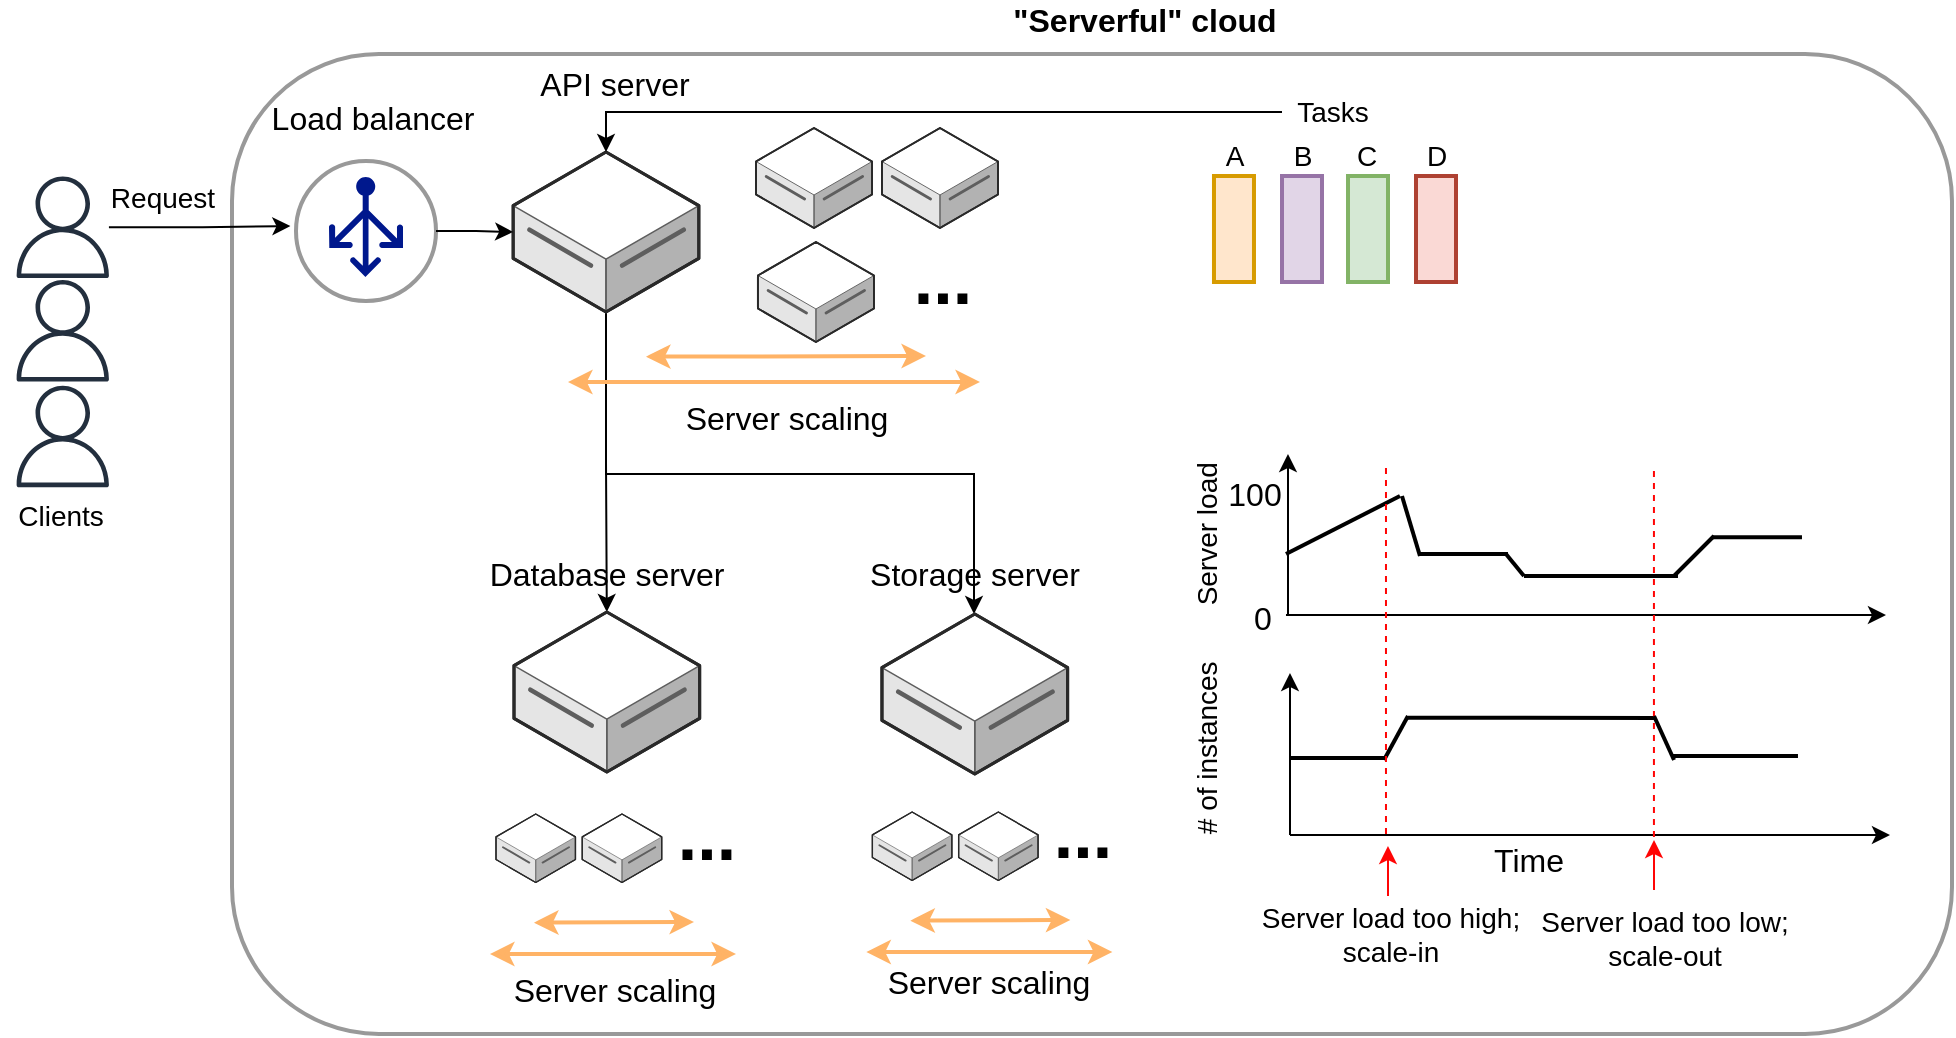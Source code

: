 <mxfile version="13.3.6" type="device"><diagram id="MlUw4_wQZ-3IF-fMYWxY" name="Page-1"><mxGraphModel dx="2500" dy="936" grid="1" gridSize="10" guides="1" tooltips="1" connect="1" arrows="1" fold="1" page="1" pageScale="1" pageWidth="850" pageHeight="1100" math="0" shadow="0"><root><mxCell id="0"/><mxCell id="1" parent="0"/><mxCell id="yEijPwUlsZvK6dzX7q8j-81" value="" style="rounded=1;whiteSpace=wrap;html=1;strokeColor=#999999;strokeWidth=2;fillColor=none;fontSize=14;" vertex="1" parent="1"><mxGeometry x="-20" y="70" width="860" height="490" as="geometry"/></mxCell><mxCell id="yEijPwUlsZvK6dzX7q8j-1" value="&quot;Serverful&quot; cloud" style="text;html=1;align=center;verticalAlign=middle;resizable=0;points=[];autosize=1;fontStyle=1;fontSize=16;" vertex="1" parent="1"><mxGeometry x="360.99" y="43" width="150" height="20" as="geometry"/></mxCell><mxCell id="yEijPwUlsZvK6dzX7q8j-14" value="" style="verticalLabelPosition=bottom;html=1;verticalAlign=top;strokeWidth=1;align=center;outlineConnect=0;dashed=0;outlineConnect=0;shape=mxgraph.aws3d.dataServer;strokeColor=#5E5E5E;aspect=fixed;fontSize=16;" vertex="1" parent="1"><mxGeometry x="242" y="107" width="58.02" height="50" as="geometry"/></mxCell><mxCell id="yEijPwUlsZvK6dzX7q8j-15" value="" style="verticalLabelPosition=bottom;html=1;verticalAlign=top;strokeWidth=1;align=center;outlineConnect=0;dashed=0;outlineConnect=0;shape=mxgraph.aws3d.dataServer;strokeColor=#5E5E5E;aspect=fixed;fontSize=16;" vertex="1" parent="1"><mxGeometry x="304.98" y="107" width="58.02" height="50" as="geometry"/></mxCell><mxCell id="yEijPwUlsZvK6dzX7q8j-16" value="" style="verticalLabelPosition=bottom;html=1;verticalAlign=top;strokeWidth=1;align=center;outlineConnect=0;dashed=0;outlineConnect=0;shape=mxgraph.aws3d.dataServer;strokeColor=#5E5E5E;aspect=fixed;fontSize=16;" vertex="1" parent="1"><mxGeometry x="242.96" y="164" width="58.02" height="50" as="geometry"/></mxCell><mxCell id="yEijPwUlsZvK6dzX7q8j-17" value="..." style="text;html=1;align=center;verticalAlign=middle;resizable=0;points=[];autosize=1;fontStyle=1;fontSize=35;" vertex="1" parent="1"><mxGeometry x="314.99" y="157" width="40" height="50" as="geometry"/></mxCell><mxCell id="yEijPwUlsZvK6dzX7q8j-29" style="edgeStyle=orthogonalEdgeStyle;rounded=0;orthogonalLoop=1;jettySize=auto;html=1;strokeWidth=1;fontSize=35;" edge="1" parent="1" source="yEijPwUlsZvK6dzX7q8j-5" target="yEijPwUlsZvK6dzX7q8j-6"><mxGeometry relative="1" as="geometry"/></mxCell><mxCell id="yEijPwUlsZvK6dzX7q8j-30" style="edgeStyle=orthogonalEdgeStyle;rounded=0;orthogonalLoop=1;jettySize=auto;html=1;strokeColor=#000000;strokeWidth=1;fontSize=35;" edge="1" parent="1" source="yEijPwUlsZvK6dzX7q8j-5" target="yEijPwUlsZvK6dzX7q8j-7"><mxGeometry relative="1" as="geometry"><Array as="points"><mxPoint x="167" y="280"/><mxPoint x="351" y="280"/></Array></mxGeometry></mxCell><mxCell id="yEijPwUlsZvK6dzX7q8j-5" value="" style="verticalLabelPosition=bottom;html=1;verticalAlign=top;strokeWidth=1;align=center;outlineConnect=0;dashed=0;outlineConnect=0;shape=mxgraph.aws3d.dataServer;strokeColor=#5E5E5E;aspect=fixed;fontSize=16;" vertex="1" parent="1"><mxGeometry x="120.585" y="119" width="92.83" height="80" as="geometry"/></mxCell><mxCell id="yEijPwUlsZvK6dzX7q8j-8" value="API server" style="text;html=1;align=center;verticalAlign=middle;resizable=0;points=[];autosize=1;fontSize=16;" vertex="1" parent="1"><mxGeometry x="125.99" y="75" width="90" height="20" as="geometry"/></mxCell><mxCell id="yEijPwUlsZvK6dzX7q8j-24" value="" style="endArrow=classic;startArrow=classic;html=1;fontSize=35;strokeWidth=2;strokeColor=#FFB366;" edge="1" parent="1"><mxGeometry width="50" height="50" relative="1" as="geometry"><mxPoint x="327" y="221" as="sourcePoint"/><mxPoint x="187.0" y="221.328" as="targetPoint"/></mxGeometry></mxCell><mxCell id="yEijPwUlsZvK6dzX7q8j-26" value="" style="endArrow=classic;startArrow=classic;html=1;fontSize=35;strokeWidth=2;strokeColor=#FFB366;" edge="1" parent="1"><mxGeometry width="50" height="50" relative="1" as="geometry"><mxPoint x="354" y="234" as="sourcePoint"/><mxPoint x="148" y="234" as="targetPoint"/></mxGeometry></mxCell><mxCell id="yEijPwUlsZvK6dzX7q8j-108" style="edgeStyle=orthogonalEdgeStyle;rounded=0;orthogonalLoop=1;jettySize=auto;html=1;entryX=-0.04;entryY=0.464;entryDx=0;entryDy=0;entryPerimeter=0;strokeColor=#000000;strokeWidth=1;fontSize=12;" edge="1" parent="1" source="yEijPwUlsZvK6dzX7q8j-27" target="yEijPwUlsZvK6dzX7q8j-103"><mxGeometry relative="1" as="geometry"/></mxCell><mxCell id="yEijPwUlsZvK6dzX7q8j-27" value="" style="outlineConnect=0;fontColor=#232F3E;gradientColor=none;fillColor=#232F3E;strokeColor=none;dashed=0;verticalLabelPosition=bottom;verticalAlign=top;align=center;html=1;fontSize=12;fontStyle=0;aspect=fixed;pointerEvents=1;shape=mxgraph.aws4.user;" vertex="1" parent="1"><mxGeometry x="-130" y="131.23" width="50.77" height="50.77" as="geometry"/></mxCell><mxCell id="yEijPwUlsZvK6dzX7q8j-28" value="Server scaling" style="text;html=1;align=center;verticalAlign=middle;resizable=0;points=[];autosize=1;fontSize=16;" vertex="1" parent="1"><mxGeometry x="197" y="242" width="120" height="20" as="geometry"/></mxCell><mxCell id="yEijPwUlsZvK6dzX7q8j-31" value="" style="verticalLabelPosition=bottom;html=1;verticalAlign=top;strokeWidth=1;align=center;outlineConnect=0;dashed=0;outlineConnect=0;shape=mxgraph.aws3d.dataServer;strokeColor=#5E5E5E;aspect=fixed;fontSize=16;" vertex="1" parent="1"><mxGeometry x="112" y="450" width="39.727" height="34.236" as="geometry"/></mxCell><mxCell id="yEijPwUlsZvK6dzX7q8j-32" value="" style="verticalLabelPosition=bottom;html=1;verticalAlign=top;strokeWidth=1;align=center;outlineConnect=0;dashed=0;outlineConnect=0;shape=mxgraph.aws3d.dataServer;strokeColor=#5E5E5E;aspect=fixed;fontSize=16;" vertex="1" parent="1"><mxGeometry x="155.123" y="450" width="39.727" height="34.236" as="geometry"/></mxCell><mxCell id="yEijPwUlsZvK6dzX7q8j-34" value="..." style="text;html=1;align=center;verticalAlign=middle;resizable=0;points=[];autosize=1;fontStyle=1;fontSize=35;" vertex="1" parent="1"><mxGeometry x="196.997" y="435.233" width="40" height="50" as="geometry"/></mxCell><mxCell id="yEijPwUlsZvK6dzX7q8j-36" value="" style="endArrow=classic;startArrow=classic;html=1;fontSize=35;strokeWidth=2;strokeColor=#FFB366;" edge="1" parent="1"><mxGeometry width="50" height="50" relative="1" as="geometry"><mxPoint x="211" y="504" as="sourcePoint"/><mxPoint x="131" y="504.328" as="targetPoint"/></mxGeometry></mxCell><mxCell id="yEijPwUlsZvK6dzX7q8j-37" value="" style="endArrow=classic;startArrow=classic;html=1;fontSize=35;strokeWidth=2;strokeColor=#FFB366;" edge="1" parent="1"><mxGeometry width="50" height="50" relative="1" as="geometry"><mxPoint x="232" y="520" as="sourcePoint"/><mxPoint x="108.99" y="520" as="targetPoint"/></mxGeometry></mxCell><mxCell id="yEijPwUlsZvK6dzX7q8j-39" value="" style="verticalLabelPosition=bottom;html=1;verticalAlign=top;strokeWidth=1;align=center;outlineConnect=0;dashed=0;outlineConnect=0;shape=mxgraph.aws3d.dataServer;strokeColor=#5E5E5E;aspect=fixed;fontSize=16;" vertex="1" parent="1"><mxGeometry x="300.19" y="449" width="39.727" height="34.236" as="geometry"/></mxCell><mxCell id="yEijPwUlsZvK6dzX7q8j-40" value="" style="verticalLabelPosition=bottom;html=1;verticalAlign=top;strokeWidth=1;align=center;outlineConnect=0;dashed=0;outlineConnect=0;shape=mxgraph.aws3d.dataServer;strokeColor=#5E5E5E;aspect=fixed;fontSize=16;" vertex="1" parent="1"><mxGeometry x="343.313" y="449" width="39.727" height="34.236" as="geometry"/></mxCell><mxCell id="yEijPwUlsZvK6dzX7q8j-41" value="..." style="text;html=1;align=center;verticalAlign=middle;resizable=0;points=[];autosize=1;fontStyle=1;fontSize=35;" vertex="1" parent="1"><mxGeometry x="385.187" y="434.233" width="40" height="50" as="geometry"/></mxCell><mxCell id="yEijPwUlsZvK6dzX7q8j-42" value="" style="endArrow=classic;startArrow=classic;html=1;fontSize=35;strokeWidth=2;strokeColor=#FFB366;" edge="1" parent="1"><mxGeometry width="50" height="50" relative="1" as="geometry"><mxPoint x="399.19" y="503" as="sourcePoint"/><mxPoint x="319.19" y="503.328" as="targetPoint"/></mxGeometry></mxCell><mxCell id="yEijPwUlsZvK6dzX7q8j-43" value="" style="endArrow=classic;startArrow=classic;html=1;fontSize=35;strokeWidth=2;strokeColor=#FFB366;" edge="1" parent="1"><mxGeometry width="50" height="50" relative="1" as="geometry"><mxPoint x="420.19" y="519" as="sourcePoint"/><mxPoint x="297.18" y="519" as="targetPoint"/></mxGeometry></mxCell><mxCell id="yEijPwUlsZvK6dzX7q8j-44" value="" style="endArrow=classic;html=1;strokeColor=#000000;strokeWidth=1;fontSize=35;" edge="1" parent="1"><mxGeometry width="50" height="50" relative="1" as="geometry"><mxPoint x="507.99" y="351" as="sourcePoint"/><mxPoint x="507.99" y="270" as="targetPoint"/></mxGeometry></mxCell><mxCell id="yEijPwUlsZvK6dzX7q8j-45" value="" style="endArrow=classic;html=1;strokeColor=#000000;strokeWidth=1;fontSize=35;" edge="1" parent="1"><mxGeometry width="50" height="50" relative="1" as="geometry"><mxPoint x="506.99" y="350.5" as="sourcePoint"/><mxPoint x="806.99" y="350.5" as="targetPoint"/></mxGeometry></mxCell><mxCell id="yEijPwUlsZvK6dzX7q8j-46" value="Server load" style="text;html=1;align=center;verticalAlign=middle;resizable=0;points=[];autosize=1;fontSize=14;direction=west;rotation=-90;" vertex="1" parent="1"><mxGeometry x="422.39" y="300" width="90" height="20" as="geometry"/></mxCell><mxCell id="yEijPwUlsZvK6dzX7q8j-47" value="Time" style="text;html=1;align=center;verticalAlign=middle;resizable=0;points=[];autosize=1;fontSize=16;" vertex="1" parent="1"><mxGeometry x="602.97" y="463" width="50" height="20" as="geometry"/></mxCell><mxCell id="yEijPwUlsZvK6dzX7q8j-48" value="" style="endArrow=classic;html=1;strokeColor=#000000;strokeWidth=1;fontSize=35;" edge="1" parent="1"><mxGeometry width="50" height="50" relative="1" as="geometry"><mxPoint x="508.99" y="460.5" as="sourcePoint"/><mxPoint x="508.99" y="379.5" as="targetPoint"/></mxGeometry></mxCell><mxCell id="yEijPwUlsZvK6dzX7q8j-49" value="" style="endArrow=classic;html=1;strokeColor=#000000;strokeWidth=1;fontSize=35;" edge="1" parent="1"><mxGeometry width="50" height="50" relative="1" as="geometry"><mxPoint x="508.99" y="460.5" as="sourcePoint"/><mxPoint x="808.99" y="460.5" as="targetPoint"/></mxGeometry></mxCell><mxCell id="yEijPwUlsZvK6dzX7q8j-50" value="# of instances" style="text;html=1;align=center;verticalAlign=middle;resizable=0;points=[];autosize=1;fontSize=14;direction=west;rotation=-90;" vertex="1" parent="1"><mxGeometry x="417.39" y="407" width="100" height="20" as="geometry"/></mxCell><mxCell id="yEijPwUlsZvK6dzX7q8j-51" value="0" style="text;html=1;align=center;verticalAlign=middle;resizable=0;points=[];autosize=1;fontSize=16;" vertex="1" parent="1"><mxGeometry x="484.99" y="342" width="20" height="20" as="geometry"/></mxCell><mxCell id="yEijPwUlsZvK6dzX7q8j-52" value="100" style="text;html=1;align=center;verticalAlign=middle;resizable=0;points=[];autosize=1;fontSize=16;" vertex="1" parent="1"><mxGeometry x="470.99" y="280" width="40" height="20" as="geometry"/></mxCell><mxCell id="yEijPwUlsZvK6dzX7q8j-53" value="" style="endArrow=none;html=1;strokeColor=#000000;strokeWidth=2;fontSize=14;" edge="1" parent="1"><mxGeometry width="50" height="50" relative="1" as="geometry"><mxPoint x="508.99" y="422" as="sourcePoint"/><mxPoint x="555.99" y="422" as="targetPoint"/></mxGeometry></mxCell><mxCell id="yEijPwUlsZvK6dzX7q8j-54" value="" style="endArrow=none;html=1;strokeColor=#000000;strokeWidth=2;fontSize=14;" edge="1" parent="1"><mxGeometry width="50" height="50" relative="1" as="geometry"><mxPoint x="506.99" y="320" as="sourcePoint"/><mxPoint x="563.99" y="291" as="targetPoint"/></mxGeometry></mxCell><mxCell id="yEijPwUlsZvK6dzX7q8j-55" value="" style="endArrow=none;html=1;strokeColor=#000000;strokeWidth=2;fontSize=14;" edge="1" parent="1"><mxGeometry width="50" height="50" relative="1" as="geometry"><mxPoint x="555.99" y="423" as="sourcePoint"/><mxPoint x="567.99" y="401" as="targetPoint"/></mxGeometry></mxCell><mxCell id="yEijPwUlsZvK6dzX7q8j-56" value="" style="endArrow=none;html=1;strokeColor=#000000;strokeWidth=2;fontSize=14;" edge="1" parent="1"><mxGeometry width="50" height="50" relative="1" as="geometry"><mxPoint x="567.99" y="401.83" as="sourcePoint"/><mxPoint x="690.99" y="402" as="targetPoint"/></mxGeometry></mxCell><mxCell id="yEijPwUlsZvK6dzX7q8j-57" value="" style="endArrow=none;html=1;strokeColor=#000000;strokeWidth=2;fontSize=14;" edge="1" parent="1"><mxGeometry width="50" height="50" relative="1" as="geometry"><mxPoint x="564.99" y="291" as="sourcePoint"/><mxPoint x="573.99" y="321" as="targetPoint"/></mxGeometry></mxCell><mxCell id="yEijPwUlsZvK6dzX7q8j-58" value="" style="endArrow=none;html=1;strokeWidth=1;fontSize=14;dashed=1;strokeColor=#FF0505;" edge="1" parent="1"><mxGeometry width="50" height="50" relative="1" as="geometry"><mxPoint x="556.99" y="460" as="sourcePoint"/><mxPoint x="556.99" y="275" as="targetPoint"/></mxGeometry></mxCell><mxCell id="yEijPwUlsZvK6dzX7q8j-59" value="" style="endArrow=none;html=1;strokeColor=#000000;strokeWidth=2;fontSize=14;" edge="1" parent="1"><mxGeometry width="50" height="50" relative="1" as="geometry"><mxPoint x="572.99" y="320" as="sourcePoint"/><mxPoint x="617.99" y="320" as="targetPoint"/></mxGeometry></mxCell><mxCell id="yEijPwUlsZvK6dzX7q8j-60" value="" style="endArrow=none;html=1;strokeColor=#000000;strokeWidth=2;fontSize=14;" edge="1" parent="1"><mxGeometry width="50" height="50" relative="1" as="geometry"><mxPoint x="625.99" y="331" as="sourcePoint"/><mxPoint x="616.99" y="320" as="targetPoint"/></mxGeometry></mxCell><mxCell id="yEijPwUlsZvK6dzX7q8j-61" value="" style="endArrow=none;html=1;strokeWidth=1;fontSize=14;dashed=1;strokeColor=#FF0505;" edge="1" parent="1"><mxGeometry width="50" height="50" relative="1" as="geometry"><mxPoint x="690.97" y="461.5" as="sourcePoint"/><mxPoint x="690.97" y="276.5" as="targetPoint"/></mxGeometry></mxCell><mxCell id="yEijPwUlsZvK6dzX7q8j-62" value="" style="endArrow=none;html=1;strokeColor=#000000;strokeWidth=2;fontSize=14;" edge="1" parent="1"><mxGeometry width="50" height="50" relative="1" as="geometry"><mxPoint x="701.01" y="423" as="sourcePoint"/><mxPoint x="691.01" y="401" as="targetPoint"/></mxGeometry></mxCell><mxCell id="yEijPwUlsZvK6dzX7q8j-63" value="" style="endArrow=none;html=1;strokeColor=#000000;strokeWidth=2;fontSize=14;" edge="1" parent="1"><mxGeometry width="50" height="50" relative="1" as="geometry"><mxPoint x="625.99" y="331" as="sourcePoint"/><mxPoint x="702.99" y="331" as="targetPoint"/></mxGeometry></mxCell><mxCell id="yEijPwUlsZvK6dzX7q8j-64" value="" style="endArrow=none;html=1;strokeColor=#000000;strokeWidth=2;fontSize=14;" edge="1" parent="1"><mxGeometry width="50" height="50" relative="1" as="geometry"><mxPoint x="699.98" y="421" as="sourcePoint"/><mxPoint x="762.99" y="421" as="targetPoint"/></mxGeometry></mxCell><mxCell id="yEijPwUlsZvK6dzX7q8j-65" value="" style="endArrow=none;html=1;strokeColor=#000000;strokeWidth=2;fontSize=14;" edge="1" parent="1"><mxGeometry width="50" height="50" relative="1" as="geometry"><mxPoint x="700.99" y="331" as="sourcePoint"/><mxPoint x="720.99" y="311" as="targetPoint"/></mxGeometry></mxCell><mxCell id="yEijPwUlsZvK6dzX7q8j-66" value="" style="endArrow=none;html=1;strokeColor=#000000;strokeWidth=2;fontSize=14;" edge="1" parent="1"><mxGeometry width="50" height="50" relative="1" as="geometry"><mxPoint x="719.99" y="311.6" as="sourcePoint"/><mxPoint x="764.99" y="311.6" as="targetPoint"/></mxGeometry></mxCell><mxCell id="yEijPwUlsZvK6dzX7q8j-67" value="" style="endArrow=classic;html=1;strokeColor=#FF0505;strokeWidth=1;fontSize=14;" edge="1" parent="1"><mxGeometry width="50" height="50" relative="1" as="geometry"><mxPoint x="557.99" y="491" as="sourcePoint"/><mxPoint x="557.99" y="466" as="targetPoint"/></mxGeometry></mxCell><mxCell id="yEijPwUlsZvK6dzX7q8j-71" value="Server load too high;&lt;br style=&quot;font-size: 14px;&quot;&gt;scale-in" style="text;html=1;align=center;verticalAlign=middle;resizable=0;points=[];autosize=1;fontSize=14;" vertex="1" parent="1"><mxGeometry x="488.99" y="490" width="140" height="40" as="geometry"/></mxCell><mxCell id="yEijPwUlsZvK6dzX7q8j-72" value="" style="outlineConnect=0;fontColor=#232F3E;gradientColor=none;fillColor=#232F3E;strokeColor=none;dashed=0;verticalLabelPosition=bottom;verticalAlign=top;align=center;html=1;fontSize=12;fontStyle=0;aspect=fixed;pointerEvents=1;shape=mxgraph.aws4.user;" vertex="1" parent="1"><mxGeometry x="-130" y="183" width="50.77" height="50.77" as="geometry"/></mxCell><mxCell id="yEijPwUlsZvK6dzX7q8j-73" value="Server scaling" style="text;html=1;align=center;verticalAlign=middle;resizable=0;points=[];autosize=1;fontSize=16;" vertex="1" parent="1"><mxGeometry x="110.99" y="528" width="120" height="20" as="geometry"/></mxCell><mxCell id="yEijPwUlsZvK6dzX7q8j-74" value="Server scaling" style="text;html=1;align=center;verticalAlign=middle;resizable=0;points=[];autosize=1;fontSize=16;" vertex="1" parent="1"><mxGeometry x="298.39" y="524" width="120" height="20" as="geometry"/></mxCell><mxCell id="yEijPwUlsZvK6dzX7q8j-75" value="Clients" style="text;html=1;align=center;verticalAlign=middle;resizable=0;points=[];autosize=1;fontSize=14;" vertex="1" parent="1"><mxGeometry x="-136" y="291" width="60" height="20" as="geometry"/></mxCell><mxCell id="yEijPwUlsZvK6dzX7q8j-76" value="" style="outlineConnect=0;fontColor=#232F3E;gradientColor=none;fillColor=#232F3E;strokeColor=none;dashed=0;verticalLabelPosition=bottom;verticalAlign=top;align=center;html=1;fontSize=12;fontStyle=0;aspect=fixed;pointerEvents=1;shape=mxgraph.aws4.user;" vertex="1" parent="1"><mxGeometry x="-130" y="235.84" width="50.77" height="50.77" as="geometry"/></mxCell><mxCell id="yEijPwUlsZvK6dzX7q8j-83" value="" style="endArrow=classic;html=1;strokeColor=#FF0505;strokeWidth=1;fontSize=14;" edge="1" parent="1"><mxGeometry width="50" height="50" relative="1" as="geometry"><mxPoint x="691" y="488.0" as="sourcePoint"/><mxPoint x="691" y="463.0" as="targetPoint"/></mxGeometry></mxCell><mxCell id="yEijPwUlsZvK6dzX7q8j-84" value="Server load too low;&lt;br&gt;scale-out" style="text;html=1;align=center;verticalAlign=middle;resizable=0;points=[];autosize=1;fontSize=14;" vertex="1" parent="1"><mxGeometry x="626" y="492" width="140" height="40" as="geometry"/></mxCell><mxCell id="yEijPwUlsZvK6dzX7q8j-12" value="" style="group" vertex="1" connectable="0" parent="1"><mxGeometry x="121.0" y="310" width="111.415" height="119" as="geometry"/></mxCell><mxCell id="yEijPwUlsZvK6dzX7q8j-6" value="" style="verticalLabelPosition=bottom;html=1;verticalAlign=top;strokeWidth=1;align=center;outlineConnect=0;dashed=0;outlineConnect=0;shape=mxgraph.aws3d.dataServer;strokeColor=#5E5E5E;aspect=fixed;fontSize=16;" vertex="1" parent="yEijPwUlsZvK6dzX7q8j-12"><mxGeometry y="39" width="92.83" height="80" as="geometry"/></mxCell><mxCell id="yEijPwUlsZvK6dzX7q8j-9" value="Database server" style="text;html=1;align=center;verticalAlign=middle;resizable=0;points=[];autosize=1;fontSize=16;" vertex="1" parent="yEijPwUlsZvK6dzX7q8j-12"><mxGeometry x="-18.585" y="10" width="130" height="20" as="geometry"/></mxCell><mxCell id="yEijPwUlsZvK6dzX7q8j-13" value="" style="group" vertex="1" connectable="0" parent="1"><mxGeometry x="304.98" y="310" width="106.415" height="120" as="geometry"/></mxCell><mxCell id="yEijPwUlsZvK6dzX7q8j-7" value="" style="verticalLabelPosition=bottom;html=1;verticalAlign=top;strokeWidth=1;align=center;outlineConnect=0;dashed=0;outlineConnect=0;shape=mxgraph.aws3d.dataServer;strokeColor=#5E5E5E;aspect=fixed;fontSize=16;" vertex="1" parent="yEijPwUlsZvK6dzX7q8j-13"><mxGeometry y="40" width="92.83" height="80" as="geometry"/></mxCell><mxCell id="yEijPwUlsZvK6dzX7q8j-10" value="Storage server" style="text;html=1;align=center;verticalAlign=middle;resizable=0;points=[];autosize=1;fontSize=16;" vertex="1" parent="yEijPwUlsZvK6dzX7q8j-13"><mxGeometry x="-13.585" y="10" width="120" height="20" as="geometry"/></mxCell><mxCell id="yEijPwUlsZvK6dzX7q8j-85" value="" style="rounded=0;whiteSpace=wrap;html=1;strokeWidth=2;fontSize=14;fillColor=#ffe6cc;strokeColor=#d79b00;" vertex="1" parent="1"><mxGeometry x="470.99" y="131.0" width="20" height="53" as="geometry"/></mxCell><mxCell id="yEijPwUlsZvK6dzX7q8j-86" value="" style="rounded=0;whiteSpace=wrap;html=1;strokeWidth=2;fontSize=14;fillColor=#e1d5e7;strokeColor=#9673a6;" vertex="1" parent="1"><mxGeometry x="505" y="131" width="20" height="53" as="geometry"/></mxCell><mxCell id="yEijPwUlsZvK6dzX7q8j-87" value="" style="rounded=0;whiteSpace=wrap;html=1;strokeWidth=2;fontSize=14;fillColor=#fad9d5;strokeColor=#ae4132;" vertex="1" parent="1"><mxGeometry x="572" y="131" width="20" height="53" as="geometry"/></mxCell><mxCell id="yEijPwUlsZvK6dzX7q8j-89" value="" style="rounded=0;whiteSpace=wrap;html=1;strokeWidth=2;fontSize=14;fillColor=#d5e8d4;strokeColor=#82b366;" vertex="1" parent="1"><mxGeometry x="538" y="131" width="20" height="53" as="geometry"/></mxCell><mxCell id="yEijPwUlsZvK6dzX7q8j-95" style="edgeStyle=orthogonalEdgeStyle;rounded=0;orthogonalLoop=1;jettySize=auto;html=1;strokeColor=#000000;strokeWidth=1;fontSize=14;" edge="1" parent="1" source="yEijPwUlsZvK6dzX7q8j-90" target="yEijPwUlsZvK6dzX7q8j-5"><mxGeometry relative="1" as="geometry"/></mxCell><mxCell id="yEijPwUlsZvK6dzX7q8j-90" value="Tasks" style="text;html=1;align=center;verticalAlign=middle;resizable=0;points=[];autosize=1;fontSize=14;" vertex="1" parent="1"><mxGeometry x="505" y="89" width="50" height="20" as="geometry"/></mxCell><mxCell id="yEijPwUlsZvK6dzX7q8j-91" value="A" style="text;html=1;align=center;verticalAlign=middle;resizable=0;points=[];autosize=1;fontSize=14;" vertex="1" parent="1"><mxGeometry x="471" y="111" width="20" height="20" as="geometry"/></mxCell><mxCell id="yEijPwUlsZvK6dzX7q8j-92" value="B" style="text;html=1;align=center;verticalAlign=middle;resizable=0;points=[];autosize=1;fontSize=14;" vertex="1" parent="1"><mxGeometry x="504.99" y="111.0" width="20" height="20" as="geometry"/></mxCell><mxCell id="yEijPwUlsZvK6dzX7q8j-93" value="C" style="text;html=1;align=center;verticalAlign=middle;resizable=0;points=[];autosize=1;fontSize=14;" vertex="1" parent="1"><mxGeometry x="532" y="111.0" width="30" height="20" as="geometry"/></mxCell><mxCell id="yEijPwUlsZvK6dzX7q8j-94" value="D" style="text;html=1;align=center;verticalAlign=middle;resizable=0;points=[];autosize=1;fontSize=14;" vertex="1" parent="1"><mxGeometry x="567" y="111.0" width="30" height="20" as="geometry"/></mxCell><mxCell id="yEijPwUlsZvK6dzX7q8j-96" value="Request" style="text;html=1;align=center;verticalAlign=middle;resizable=0;points=[];autosize=1;fontSize=14;" vertex="1" parent="1"><mxGeometry x="-90" y="132" width="70" height="20" as="geometry"/></mxCell><mxCell id="yEijPwUlsZvK6dzX7q8j-105" value="Load balancer" style="text;html=1;align=center;verticalAlign=middle;resizable=0;points=[];autosize=1;fontSize=16;" vertex="1" parent="1"><mxGeometry x="-10" y="92" width="120" height="20" as="geometry"/></mxCell><mxCell id="yEijPwUlsZvK6dzX7q8j-106" value="" style="group" vertex="1" connectable="0" parent="1"><mxGeometry x="12" y="123.5" width="70" height="70" as="geometry"/></mxCell><mxCell id="yEijPwUlsZvK6dzX7q8j-109" value="" style="group" vertex="1" connectable="0" parent="yEijPwUlsZvK6dzX7q8j-106"><mxGeometry width="70" height="70" as="geometry"/></mxCell><mxCell id="yEijPwUlsZvK6dzX7q8j-103" value="" style="ellipse;whiteSpace=wrap;html=1;aspect=fixed;strokeColor=#999999;strokeWidth=2;fillColor=#ffffff;fontSize=12;" vertex="1" parent="yEijPwUlsZvK6dzX7q8j-109"><mxGeometry width="70" height="70" as="geometry"/></mxCell><mxCell id="yEijPwUlsZvK6dzX7q8j-102" value="" style="aspect=fixed;pointerEvents=1;shadow=0;dashed=0;html=1;strokeColor=none;labelPosition=center;verticalLabelPosition=bottom;verticalAlign=top;align=center;fillColor=#00188D;shape=mxgraph.azure.load_balancer_generic;fontSize=12;" vertex="1" parent="yEijPwUlsZvK6dzX7q8j-109"><mxGeometry x="16.5" y="8" width="37" height="50" as="geometry"/></mxCell><mxCell id="yEijPwUlsZvK6dzX7q8j-110" style="edgeStyle=orthogonalEdgeStyle;rounded=0;orthogonalLoop=1;jettySize=auto;html=1;strokeColor=#000000;strokeWidth=1;fontSize=12;" edge="1" parent="1" source="yEijPwUlsZvK6dzX7q8j-103" target="yEijPwUlsZvK6dzX7q8j-5"><mxGeometry relative="1" as="geometry"/></mxCell></root></mxGraphModel></diagram></mxfile>